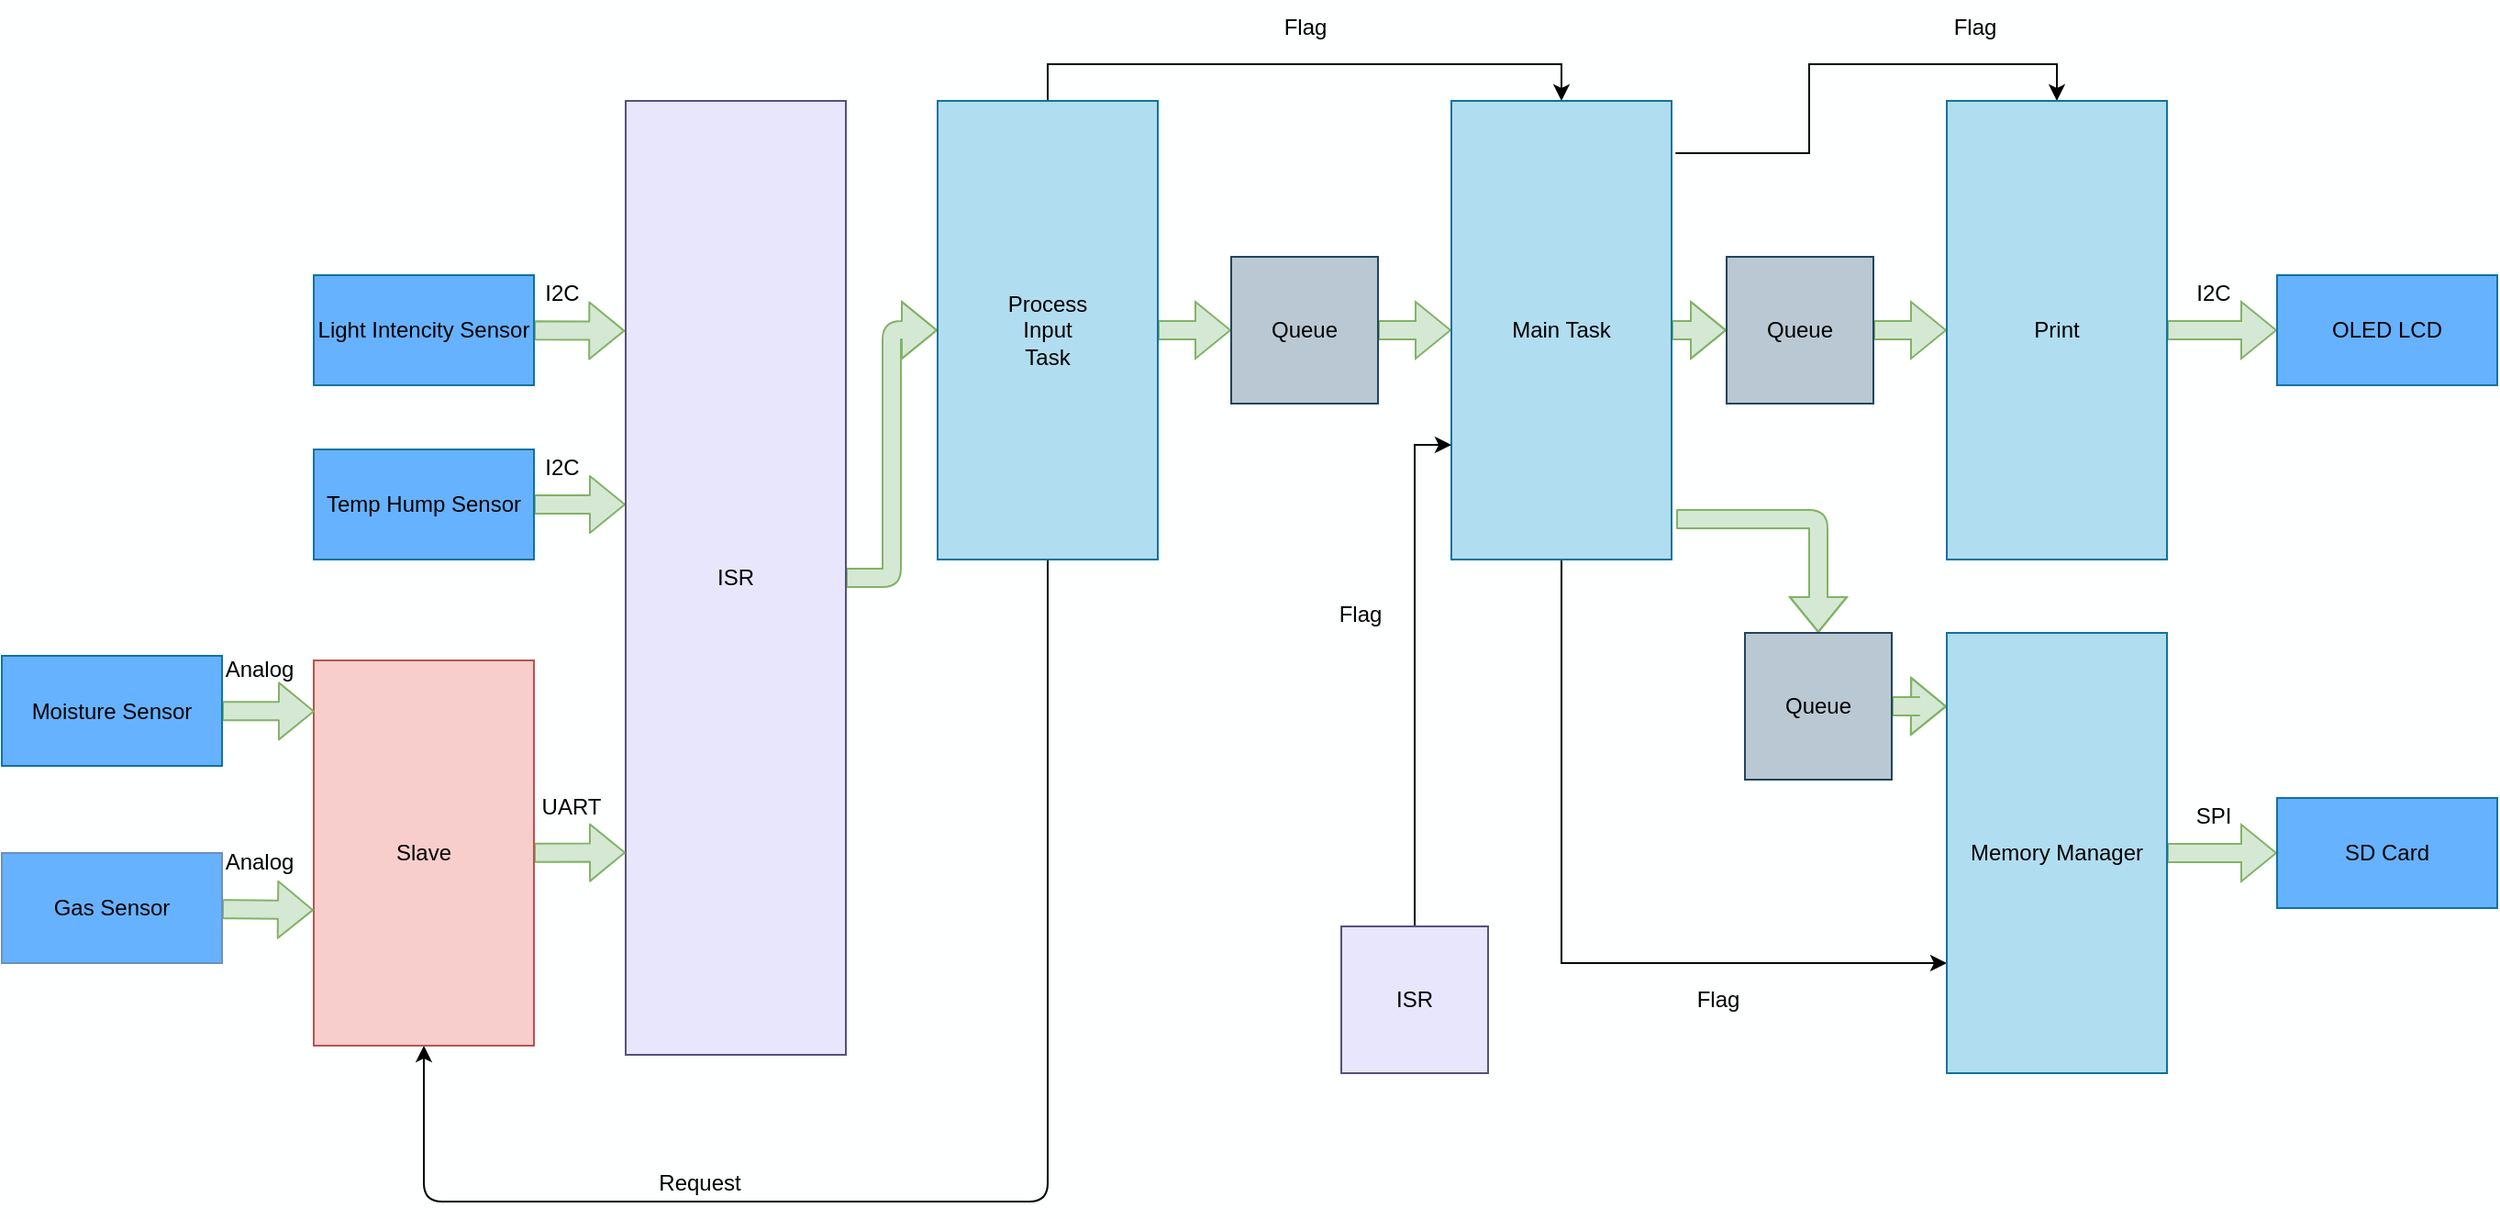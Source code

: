 <mxfile version="20.6.2" type="device" pages="2"><diagram id="_X475QoWH7fdx7c1G530" name="DataFlow"><mxGraphModel dx="798" dy="519" grid="1" gridSize="10" guides="1" tooltips="1" connect="1" arrows="1" fold="1" page="1" pageScale="1" pageWidth="850" pageHeight="1100" background="#FEFFFf" math="1" shadow="0"><root><mxCell id="0"/><mxCell id="1" parent="0"/><mxCell id="5" style="edgeStyle=none;html=1;entryX=-0.003;entryY=0.241;entryDx=0;entryDy=0;entryPerimeter=0;shape=flexArrow;fillColor=#d5e8d4;strokeColor=#82b366;" parent="1" source="v1raB9KrmGb_wsNSN5XX-2" target="v1raB9KrmGb_wsNSN5XX-4" edge="1"><mxGeometry relative="1" as="geometry"/></mxCell><mxCell id="v1raB9KrmGb_wsNSN5XX-2" value="Light Intencity Sensor" style="rounded=0;whiteSpace=wrap;html=1;fillColor=#66B2FF;strokeColor=#10739e;" parent="1" vertex="1"><mxGeometry x="340" y="245" width="120" height="60" as="geometry"/></mxCell><mxCell id="6" style="edgeStyle=none;html=1;entryX=0;entryY=0.423;entryDx=0;entryDy=0;entryPerimeter=0;shape=flexArrow;fillColor=#d5e8d4;strokeColor=#82b366;" parent="1" source="v1raB9KrmGb_wsNSN5XX-3" target="v1raB9KrmGb_wsNSN5XX-4" edge="1"><mxGeometry relative="1" as="geometry"/></mxCell><mxCell id="v1raB9KrmGb_wsNSN5XX-3" value="Temp Hump Sensor" style="rounded=0;whiteSpace=wrap;html=1;fillColor=#66B2FF;strokeColor=#10739e;" parent="1" vertex="1"><mxGeometry x="340" y="340" width="120" height="60" as="geometry"/></mxCell><mxCell id="21" style="edgeStyle=orthogonalEdgeStyle;shape=flexArrow;html=1;entryX=0;entryY=0.5;entryDx=0;entryDy=0;fillColor=#d5e8d4;strokeColor=#82b366;" parent="1" source="v1raB9KrmGb_wsNSN5XX-4" target="v1raB9KrmGb_wsNSN5XX-5" edge="1"><mxGeometry relative="1" as="geometry"/></mxCell><mxCell id="v1raB9KrmGb_wsNSN5XX-4" value="ISR" style="rounded=0;whiteSpace=wrap;html=1;fillColor=#E8E6FC;strokeColor=#56517e;" parent="1" vertex="1"><mxGeometry x="510" y="150" width="120" height="520" as="geometry"/></mxCell><mxCell id="v1raB9KrmGb_wsNSN5XX-11" style="edgeStyle=orthogonalEdgeStyle;shape=flexArrow;rounded=0;orthogonalLoop=1;jettySize=auto;html=1;entryX=0;entryY=0.5;entryDx=0;entryDy=0;fillColor=#d5e8d4;strokeColor=#82b366;" parent="1" source="v1raB9KrmGb_wsNSN5XX-5" target="v1raB9KrmGb_wsNSN5XX-10" edge="1"><mxGeometry relative="1" as="geometry"/></mxCell><mxCell id="v1raB9KrmGb_wsNSN5XX-14" style="rounded=0;orthogonalLoop=1;jettySize=auto;html=1;entryX=0.5;entryY=0;entryDx=0;entryDy=0;exitX=0.5;exitY=0;exitDx=0;exitDy=0;edgeStyle=orthogonalEdgeStyle;" parent="1" source="v1raB9KrmGb_wsNSN5XX-5" target="v1raB9KrmGb_wsNSN5XX-12" edge="1"><mxGeometry relative="1" as="geometry"><mxPoint x="690" y="130" as="sourcePoint"/></mxGeometry></mxCell><mxCell id="10" style="edgeStyle=none;html=1;entryX=0.5;entryY=1;entryDx=0;entryDy=0;" parent="1" source="v1raB9KrmGb_wsNSN5XX-5" target="3" edge="1"><mxGeometry relative="1" as="geometry"><Array as="points"><mxPoint x="740" y="750"/><mxPoint x="400" y="750"/></Array></mxGeometry></mxCell><mxCell id="v1raB9KrmGb_wsNSN5XX-5" value="Process&lt;br&gt;Input&lt;br&gt;Task" style="rounded=0;whiteSpace=wrap;html=1;fillColor=#b1ddf0;strokeColor=#10739e;" parent="1" vertex="1"><mxGeometry x="680" y="150" width="120" height="250" as="geometry"/></mxCell><mxCell id="v1raB9KrmGb_wsNSN5XX-13" style="edgeStyle=orthogonalEdgeStyle;shape=flexArrow;rounded=0;orthogonalLoop=1;jettySize=auto;html=1;entryX=0;entryY=0.5;entryDx=0;entryDy=0;fillColor=#d5e8d4;strokeColor=#82b366;" parent="1" source="v1raB9KrmGb_wsNSN5XX-10" target="v1raB9KrmGb_wsNSN5XX-12" edge="1"><mxGeometry relative="1" as="geometry"/></mxCell><mxCell id="v1raB9KrmGb_wsNSN5XX-10" value="Queue" style="whiteSpace=wrap;html=1;aspect=fixed;fillColor=#bac8d3;strokeColor=#23445d;" parent="1" vertex="1"><mxGeometry x="840" y="235" width="80" height="80" as="geometry"/></mxCell><mxCell id="v1raB9KrmGb_wsNSN5XX-18" style="edgeStyle=orthogonalEdgeStyle;rounded=0;orthogonalLoop=1;jettySize=auto;html=1;entryX=0;entryY=0.5;entryDx=0;entryDy=0;shape=flexArrow;fillColor=#d5e8d4;strokeColor=#82b366;" parent="1" source="v1raB9KrmGb_wsNSN5XX-12" target="v1raB9KrmGb_wsNSN5XX-17" edge="1"><mxGeometry relative="1" as="geometry"/></mxCell><mxCell id="v1raB9KrmGb_wsNSN5XX-23" style="edgeStyle=orthogonalEdgeStyle;rounded=0;orthogonalLoop=1;jettySize=auto;html=1;exitX=1.018;exitY=0.114;exitDx=0;exitDy=0;entryX=0.5;entryY=0;entryDx=0;entryDy=0;exitPerimeter=0;" parent="1" source="v1raB9KrmGb_wsNSN5XX-12" target="v1raB9KrmGb_wsNSN5XX-19" edge="1"><mxGeometry relative="1" as="geometry"/></mxCell><mxCell id="btclsy9XEPftEb0hebSR-1" style="edgeStyle=orthogonalEdgeStyle;rounded=0;orthogonalLoop=1;jettySize=auto;html=1;entryX=0;entryY=0.75;entryDx=0;entryDy=0;" parent="1" source="v1raB9KrmGb_wsNSN5XX-12" target="v1raB9KrmGb_wsNSN5XX-29" edge="1"><mxGeometry relative="1" as="geometry"><Array as="points"><mxPoint x="1020" y="620"/></Array></mxGeometry></mxCell><mxCell id="20" style="edgeStyle=orthogonalEdgeStyle;shape=flexArrow;html=1;entryX=0.5;entryY=0;entryDx=0;entryDy=0;exitX=1.021;exitY=0.912;exitDx=0;exitDy=0;exitPerimeter=0;fillColor=#d5e8d4;strokeColor=#82b366;" parent="1" source="v1raB9KrmGb_wsNSN5XX-12" target="v1raB9KrmGb_wsNSN5XX-27" edge="1"><mxGeometry relative="1" as="geometry"/></mxCell><mxCell id="v1raB9KrmGb_wsNSN5XX-12" value="Main Task" style="rounded=0;whiteSpace=wrap;html=1;fillColor=#b1ddf0;strokeColor=#10739e;" parent="1" vertex="1"><mxGeometry x="960" y="150" width="120" height="250" as="geometry"/></mxCell><mxCell id="v1raB9KrmGb_wsNSN5XX-15" value="Flag" style="text;html=1;align=center;verticalAlign=middle;resizable=0;points=[];autosize=1;strokeColor=none;fillColor=none;" parent="1" vertex="1"><mxGeometry x="855" y="95" width="50" height="30" as="geometry"/></mxCell><mxCell id="v1raB9KrmGb_wsNSN5XX-33" style="edgeStyle=orthogonalEdgeStyle;rounded=0;orthogonalLoop=1;jettySize=auto;html=1;entryX=0;entryY=0.75;entryDx=0;entryDy=0;" parent="1" source="v1raB9KrmGb_wsNSN5XX-16" target="v1raB9KrmGb_wsNSN5XX-12" edge="1"><mxGeometry relative="1" as="geometry"><Array as="points"><mxPoint x="940" y="480"/><mxPoint x="940" y="338"/></Array></mxGeometry></mxCell><mxCell id="v1raB9KrmGb_wsNSN5XX-16" value="ISR" style="whiteSpace=wrap;html=1;aspect=fixed;fillColor=#E8E6FC;strokeColor=#56517e;" parent="1" vertex="1"><mxGeometry x="900" y="600" width="80" height="80" as="geometry"/></mxCell><mxCell id="v1raB9KrmGb_wsNSN5XX-20" style="edgeStyle=orthogonalEdgeStyle;shape=flexArrow;rounded=0;orthogonalLoop=1;jettySize=auto;html=1;entryX=0;entryY=0.5;entryDx=0;entryDy=0;fillColor=#d5e8d4;strokeColor=#82b366;" parent="1" source="v1raB9KrmGb_wsNSN5XX-17" target="v1raB9KrmGb_wsNSN5XX-19" edge="1"><mxGeometry relative="1" as="geometry"/></mxCell><mxCell id="v1raB9KrmGb_wsNSN5XX-17" value="Queue" style="whiteSpace=wrap;html=1;aspect=fixed;fillColor=#bac8d3;strokeColor=#23445d;" parent="1" vertex="1"><mxGeometry x="1110" y="235" width="80" height="80" as="geometry"/></mxCell><mxCell id="v1raB9KrmGb_wsNSN5XX-22" style="edgeStyle=orthogonalEdgeStyle;shape=flexArrow;rounded=0;orthogonalLoop=1;jettySize=auto;html=1;entryX=0;entryY=0.5;entryDx=0;entryDy=0;fillColor=#d5e8d4;strokeColor=#82b366;" parent="1" source="v1raB9KrmGb_wsNSN5XX-19" target="v1raB9KrmGb_wsNSN5XX-21" edge="1"><mxGeometry relative="1" as="geometry"/></mxCell><mxCell id="v1raB9KrmGb_wsNSN5XX-19" value="Print" style="rounded=0;whiteSpace=wrap;html=1;fillColor=#b1ddf0;strokeColor=#10739e;" parent="1" vertex="1"><mxGeometry x="1230" y="150" width="120" height="250" as="geometry"/></mxCell><mxCell id="v1raB9KrmGb_wsNSN5XX-21" value="OLED LCD" style="rounded=0;whiteSpace=wrap;html=1;fillColor=#66B2FF;strokeColor=#10739e;" parent="1" vertex="1"><mxGeometry x="1410" y="245" width="120" height="60" as="geometry"/></mxCell><mxCell id="v1raB9KrmGb_wsNSN5XX-24" value="Flag" style="text;html=1;align=center;verticalAlign=middle;resizable=0;points=[];autosize=1;strokeColor=none;fillColor=none;" parent="1" vertex="1"><mxGeometry x="1220" y="95" width="50" height="30" as="geometry"/></mxCell><mxCell id="19" style="edgeStyle=orthogonalEdgeStyle;html=1;entryX=0;entryY=0.167;entryDx=0;entryDy=0;entryPerimeter=0;shape=flexArrow;fillColor=#d5e8d4;strokeColor=#82b366;" parent="1" source="v1raB9KrmGb_wsNSN5XX-27" target="v1raB9KrmGb_wsNSN5XX-29" edge="1"><mxGeometry relative="1" as="geometry"/></mxCell><mxCell id="v1raB9KrmGb_wsNSN5XX-27" value="Queue" style="whiteSpace=wrap;html=1;aspect=fixed;fillColor=#bac8d3;strokeColor=#23445d;" parent="1" vertex="1"><mxGeometry x="1120" y="440" width="80" height="80" as="geometry"/></mxCell><mxCell id="v1raB9KrmGb_wsNSN5XX-36" style="edgeStyle=orthogonalEdgeStyle;rounded=0;orthogonalLoop=1;jettySize=auto;html=1;entryX=0;entryY=0.5;entryDx=0;entryDy=0;shape=flexArrow;fillColor=#d5e8d4;strokeColor=#82b366;" parent="1" source="v1raB9KrmGb_wsNSN5XX-29" target="v1raB9KrmGb_wsNSN5XX-35" edge="1"><mxGeometry relative="1" as="geometry"/></mxCell><mxCell id="v1raB9KrmGb_wsNSN5XX-29" value="Memory Manager" style="rounded=0;whiteSpace=wrap;html=1;fillColor=#b1ddf0;strokeColor=#10739e;" parent="1" vertex="1"><mxGeometry x="1230" y="440" width="120" height="240" as="geometry"/></mxCell><mxCell id="v1raB9KrmGb_wsNSN5XX-32" value="Flag" style="text;html=1;align=center;verticalAlign=middle;resizable=0;points=[];autosize=1;strokeColor=none;fillColor=none;" parent="1" vertex="1"><mxGeometry x="1080" y="625" width="50" height="30" as="geometry"/></mxCell><mxCell id="v1raB9KrmGb_wsNSN5XX-34" value="Flag" style="text;html=1;align=center;verticalAlign=middle;resizable=0;points=[];autosize=1;strokeColor=none;fillColor=none;" parent="1" vertex="1"><mxGeometry x="885" y="415" width="50" height="30" as="geometry"/></mxCell><mxCell id="v1raB9KrmGb_wsNSN5XX-35" value="SD Card" style="rounded=0;whiteSpace=wrap;html=1;fillColor=#66B2FF;strokeColor=#10739e;" parent="1" vertex="1"><mxGeometry x="1410" y="530" width="120" height="60" as="geometry"/></mxCell><mxCell id="7" style="edgeStyle=none;html=1;entryX=0;entryY=0.788;entryDx=0;entryDy=0;entryPerimeter=0;shape=flexArrow;fillColor=#d5e8d4;strokeColor=#82b366;" parent="1" source="3" target="v1raB9KrmGb_wsNSN5XX-4" edge="1"><mxGeometry relative="1" as="geometry"/></mxCell><mxCell id="3" value="Slave" style="rounded=0;whiteSpace=wrap;html=1;fillColor=#f8cecc;strokeColor=#b85450;" parent="1" vertex="1"><mxGeometry x="340" y="455" width="120" height="210" as="geometry"/></mxCell><mxCell id="9" style="edgeStyle=none;shape=flexArrow;html=1;entryX=0;entryY=0.648;entryDx=0;entryDy=0;fillColor=#d5e8d4;strokeColor=#82b366;entryPerimeter=0;" parent="1" source="8" target="3" edge="1"><mxGeometry relative="1" as="geometry"/></mxCell><mxCell id="8" value="Gas Sensor" style="rounded=0;whiteSpace=wrap;html=1;fillColor=#66B2FF;strokeColor=#6c8ebf;" parent="1" vertex="1"><mxGeometry x="170" y="560" width="120" height="60" as="geometry"/></mxCell><mxCell id="11" value="Request" style="text;html=1;align=center;verticalAlign=middle;resizable=0;points=[];autosize=1;strokeColor=none;fillColor=none;" parent="1" vertex="1"><mxGeometry x="520" y="730" width="60" height="20" as="geometry"/></mxCell><mxCell id="13" value="I2C" style="text;html=1;align=center;verticalAlign=middle;resizable=0;points=[];autosize=1;strokeColor=none;fillColor=none;" parent="1" vertex="1"><mxGeometry x="460" y="245" width="30" height="20" as="geometry"/></mxCell><mxCell id="14" value="I2C" style="text;html=1;align=center;verticalAlign=middle;resizable=0;points=[];autosize=1;strokeColor=none;fillColor=none;" parent="1" vertex="1"><mxGeometry x="460" y="340" width="30" height="20" as="geometry"/></mxCell><mxCell id="15" value="UART" style="text;html=1;align=center;verticalAlign=middle;resizable=0;points=[];autosize=1;strokeColor=none;fillColor=none;" parent="1" vertex="1"><mxGeometry x="450" y="520" width="60" height="30" as="geometry"/></mxCell><mxCell id="16" value="I2C" style="text;html=1;align=center;verticalAlign=middle;resizable=0;points=[];autosize=1;strokeColor=none;fillColor=none;" parent="1" vertex="1"><mxGeometry x="1360" y="245" width="30" height="20" as="geometry"/></mxCell><mxCell id="17" value="SPI" style="text;html=1;align=center;verticalAlign=middle;resizable=0;points=[];autosize=1;strokeColor=none;fillColor=none;" parent="1" vertex="1"><mxGeometry x="1360" y="530" width="30" height="20" as="geometry"/></mxCell><mxCell id="SWN5A7oi7dInLFPeWSNf-21" style="edgeStyle=none;html=1;shape=flexArrow;fillColor=#d5e8d4;strokeColor=#82b366;entryX=0.004;entryY=0.132;entryDx=0;entryDy=0;entryPerimeter=0;" edge="1" parent="1" source="SWN5A7oi7dInLFPeWSNf-22" target="3"><mxGeometry relative="1" as="geometry"><mxPoint x="340" y="482.5" as="targetPoint"/></mxGeometry></mxCell><mxCell id="SWN5A7oi7dInLFPeWSNf-22" value="Moisture Sensor" style="rounded=0;whiteSpace=wrap;html=1;fillColor=#66B2FF;strokeColor=#10739e;" vertex="1" parent="1"><mxGeometry x="170" y="452.5" width="120" height="60" as="geometry"/></mxCell><mxCell id="SWN5A7oi7dInLFPeWSNf-23" value="Analog" style="text;html=1;align=center;verticalAlign=middle;resizable=0;points=[];autosize=1;strokeColor=none;fillColor=none;" vertex="1" parent="1"><mxGeometry x="280" y="445" width="60" height="30" as="geometry"/></mxCell><mxCell id="SWN5A7oi7dInLFPeWSNf-24" value="Analog" style="text;html=1;align=center;verticalAlign=middle;resizable=0;points=[];autosize=1;strokeColor=none;fillColor=none;" vertex="1" parent="1"><mxGeometry x="280" y="550" width="60" height="30" as="geometry"/></mxCell></root></mxGraphModel></diagram><diagram id="zZgR55YrFM-X1n1qM4Vr" name="HighLevel"><mxGraphModel dx="958" dy="623" grid="1" gridSize="10" guides="1" tooltips="1" connect="1" arrows="1" fold="1" page="1" pageScale="1" pageWidth="850" pageHeight="1100" math="0" shadow="0"><root><mxCell id="Kr6o0Fue2KWNoSy5yeJq-0"/><mxCell id="Kr6o0Fue2KWNoSy5yeJq-1" parent="Kr6o0Fue2KWNoSy5yeJq-0"/><mxCell id="Kr6o0Fue2KWNoSy5yeJq-2" value="" style="ellipse;whiteSpace=wrap;html=1;aspect=fixed;fillColor=#1ba1e2;fontColor=#ffffff;strokeColor=#006EAF;" parent="Kr6o0Fue2KWNoSy5yeJq-1" vertex="1"><mxGeometry x="200" y="120" width="470" height="470" as="geometry"/></mxCell><mxCell id="Kr6o0Fue2KWNoSy5yeJq-7" style="html=1;entryX=0;entryY=0.5;entryDx=0;entryDy=0;exitX=1;exitY=0.5;exitDx=0;exitDy=0;" parent="Kr6o0Fue2KWNoSy5yeJq-1" source="Kr6o0Fue2KWNoSy5yeJq-3" target="Kr6o0Fue2KWNoSy5yeJq-5" edge="1"><mxGeometry relative="1" as="geometry"/></mxCell><mxCell id="Kr6o0Fue2KWNoSy5yeJq-8" style="html=1;entryX=0;entryY=0.5;entryDx=0;entryDy=0;exitX=1;exitY=0.5;exitDx=0;exitDy=0;" parent="Kr6o0Fue2KWNoSy5yeJq-1" source="Kr6o0Fue2KWNoSy5yeJq-3" target="Kr6o0Fue2KWNoSy5yeJq-6" edge="1"><mxGeometry relative="1" as="geometry"/></mxCell><mxCell id="Kr6o0Fue2KWNoSy5yeJq-3" value="Application" style="rounded=0;whiteSpace=wrap;html=1;" parent="Kr6o0Fue2KWNoSy5yeJq-1" vertex="1"><mxGeometry x="370" y="320" width="102.5" height="50" as="geometry"/></mxCell><mxCell id="Kr6o0Fue2KWNoSy5yeJq-20" style="edgeStyle=none;html=1;entryX=0;entryY=0.5;entryDx=0;entryDy=0;" parent="Kr6o0Fue2KWNoSy5yeJq-1" source="Kr6o0Fue2KWNoSy5yeJq-5" target="Kr6o0Fue2KWNoSy5yeJq-17" edge="1"><mxGeometry relative="1" as="geometry"/></mxCell><mxCell id="Kr6o0Fue2KWNoSy5yeJq-5" value="PrintOLED" style="rounded=0;whiteSpace=wrap;html=1;" parent="Kr6o0Fue2KWNoSy5yeJq-1" vertex="1"><mxGeometry x="500" y="230" width="102.5" height="50" as="geometry"/></mxCell><mxCell id="Kr6o0Fue2KWNoSy5yeJq-19" style="edgeStyle=none;html=1;entryX=0;entryY=0.5;entryDx=0;entryDy=0;" parent="Kr6o0Fue2KWNoSy5yeJq-1" source="Kr6o0Fue2KWNoSy5yeJq-6" target="Kr6o0Fue2KWNoSy5yeJq-18" edge="1"><mxGeometry relative="1" as="geometry"/></mxCell><mxCell id="Kr6o0Fue2KWNoSy5yeJq-6" value="MemMgr" style="rounded=0;whiteSpace=wrap;html=1;" parent="Kr6o0Fue2KWNoSy5yeJq-1" vertex="1"><mxGeometry x="500" y="430" width="102.5" height="50" as="geometry"/></mxCell><mxCell id="Kr6o0Fue2KWNoSy5yeJq-11" style="edgeStyle=none;html=1;entryX=0;entryY=0.5;entryDx=0;entryDy=0;" parent="Kr6o0Fue2KWNoSy5yeJq-1" source="Kr6o0Fue2KWNoSy5yeJq-10" target="Kr6o0Fue2KWNoSy5yeJq-3" edge="1"><mxGeometry relative="1" as="geometry"/></mxCell><mxCell id="Kr6o0Fue2KWNoSy5yeJq-10" value="Process Input" style="rounded=0;whiteSpace=wrap;html=1;" parent="Kr6o0Fue2KWNoSy5yeJq-1" vertex="1"><mxGeometry x="230" y="320" width="102.5" height="50" as="geometry"/></mxCell><mxCell id="Kr6o0Fue2KWNoSy5yeJq-23" style="edgeStyle=none;html=1;entryX=0;entryY=0.25;entryDx=0;entryDy=0;" parent="Kr6o0Fue2KWNoSy5yeJq-1" source="Kr6o0Fue2KWNoSy5yeJq-13" target="Kr6o0Fue2KWNoSy5yeJq-10" edge="1"><mxGeometry relative="1" as="geometry"/></mxCell><mxCell id="Kr6o0Fue2KWNoSy5yeJq-13" value="Moisture Sensor" style="rounded=0;whiteSpace=wrap;html=1;fillColor=#d5e8d4;strokeColor=#82b366;" parent="Kr6o0Fue2KWNoSy5yeJq-1" vertex="1"><mxGeometry x="70" y="210" width="102.5" height="50" as="geometry"/></mxCell><mxCell id="Kr6o0Fue2KWNoSy5yeJq-24" style="edgeStyle=none;html=1;entryX=0;entryY=0.413;entryDx=0;entryDy=0;entryPerimeter=0;" parent="Kr6o0Fue2KWNoSy5yeJq-1" source="Kr6o0Fue2KWNoSy5yeJq-14" target="Kr6o0Fue2KWNoSy5yeJq-10" edge="1"><mxGeometry relative="1" as="geometry"/></mxCell><mxCell id="Kr6o0Fue2KWNoSy5yeJq-14" value="Light Intencity Sensor" style="rounded=0;whiteSpace=wrap;html=1;fillColor=#d5e8d4;strokeColor=#82b366;" parent="Kr6o0Fue2KWNoSy5yeJq-1" vertex="1"><mxGeometry x="40" y="280" width="102.5" height="50" as="geometry"/></mxCell><mxCell id="Kr6o0Fue2KWNoSy5yeJq-25" style="edgeStyle=none;html=1;entryX=-0.003;entryY=0.633;entryDx=0;entryDy=0;entryPerimeter=0;" parent="Kr6o0Fue2KWNoSy5yeJq-1" source="Kr6o0Fue2KWNoSy5yeJq-15" target="Kr6o0Fue2KWNoSy5yeJq-10" edge="1"><mxGeometry relative="1" as="geometry"/></mxCell><mxCell id="Kr6o0Fue2KWNoSy5yeJq-15" value="Temp. Humidity Sensor" style="rounded=0;whiteSpace=wrap;html=1;fillColor=#d5e8d4;strokeColor=#82b366;" parent="Kr6o0Fue2KWNoSy5yeJq-1" vertex="1"><mxGeometry x="40" y="350" width="102.5" height="50" as="geometry"/></mxCell><mxCell id="Kr6o0Fue2KWNoSy5yeJq-26" style="edgeStyle=none;html=1;entryX=0;entryY=0.75;entryDx=0;entryDy=0;" parent="Kr6o0Fue2KWNoSy5yeJq-1" source="Kr6o0Fue2KWNoSy5yeJq-16" target="Kr6o0Fue2KWNoSy5yeJq-10" edge="1"><mxGeometry relative="1" as="geometry"><mxPoint x="230" y="340" as="targetPoint"/></mxGeometry></mxCell><mxCell id="Kr6o0Fue2KWNoSy5yeJq-16" value="Gas Sensor" style="rounded=0;whiteSpace=wrap;html=1;fillColor=#d5e8d4;strokeColor=#82b366;" parent="Kr6o0Fue2KWNoSy5yeJq-1" vertex="1"><mxGeometry x="70" y="420" width="102.5" height="50" as="geometry"/></mxCell><mxCell id="Kr6o0Fue2KWNoSy5yeJq-17" value="OLED LCD" style="rounded=0;whiteSpace=wrap;html=1;fillColor=#d5e8d4;strokeColor=#82b366;" parent="Kr6o0Fue2KWNoSy5yeJq-1" vertex="1"><mxGeometry x="690" y="230" width="102.5" height="50" as="geometry"/></mxCell><mxCell id="Kr6o0Fue2KWNoSy5yeJq-18" value="SD Card" style="rounded=0;whiteSpace=wrap;html=1;fillColor=#d5e8d4;strokeColor=#82b366;" parent="Kr6o0Fue2KWNoSy5yeJq-1" vertex="1"><mxGeometry x="690" y="430" width="102.5" height="50" as="geometry"/></mxCell><mxCell id="Kr6o0Fue2KWNoSy5yeJq-21" value="Write Data" style="text;html=1;align=center;verticalAlign=middle;resizable=0;points=[];autosize=1;strokeColor=none;fillColor=none;" parent="Kr6o0Fue2KWNoSy5yeJq-1" vertex="1"><mxGeometry x="610" y="430" width="70" height="20" as="geometry"/></mxCell><mxCell id="Kr6o0Fue2KWNoSy5yeJq-22" value="Print LCD" style="text;html=1;align=center;verticalAlign=middle;resizable=0;points=[];autosize=1;strokeColor=none;fillColor=none;" parent="Kr6o0Fue2KWNoSy5yeJq-1" vertex="1"><mxGeometry x="605" y="230" width="70" height="20" as="geometry"/></mxCell></root></mxGraphModel></diagram></mxfile>